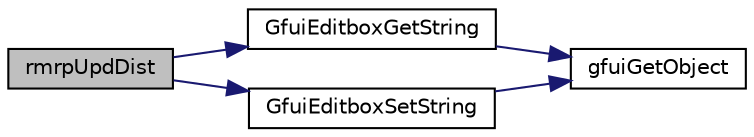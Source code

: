 digraph "rmrpUpdDist"
{
  edge [fontname="Helvetica",fontsize="10",labelfontname="Helvetica",labelfontsize="10"];
  node [fontname="Helvetica",fontsize="10",shape=record];
  rankdir="LR";
  Node1 [label="rmrpUpdDist",height=0.2,width=0.4,color="black", fillcolor="grey75", style="filled", fontcolor="black"];
  Node1 -> Node2 [color="midnightblue",fontsize="10",style="solid",fontname="Helvetica"];
  Node2 [label="GfuiEditboxGetString",height=0.2,width=0.4,color="black", fillcolor="white", style="filled",URL="$group__gui.html#ga4354295d05e5260c1e6cde551ee24b77",tooltip="Get the string. "];
  Node2 -> Node3 [color="midnightblue",fontsize="10",style="solid",fontname="Helvetica"];
  Node3 [label="gfuiGetObject",height=0.2,width=0.4,color="black", fillcolor="white", style="filled",URL="$gui_8h.html#a0ea204358545cb934b0d6427e49ce2a6"];
  Node1 -> Node4 [color="midnightblue",fontsize="10",style="solid",fontname="Helvetica"];
  Node4 [label="GfuiEditboxSetString",height=0.2,width=0.4,color="black", fillcolor="white", style="filled",URL="$group__gui.html#ga7e769622dd66806a6bc7a6bb2e8e0c25",tooltip="Set a new string. "];
  Node4 -> Node3 [color="midnightblue",fontsize="10",style="solid",fontname="Helvetica"];
}
